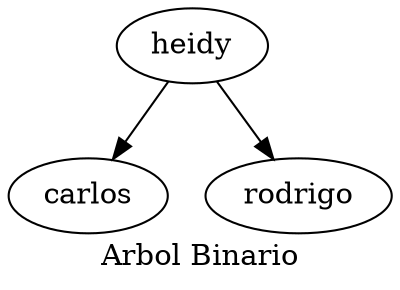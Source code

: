 digraph arbol
{
rankdir=TB;
nodoheidy[ label = "heidy"]; 
nodoheidy->nodocarlos
nodocarlos[ label = "carlos"]; 
nodoheidy->nodorodrigo
nodorodrigo[ label = "rodrigo"]; 
label = " Arbol Binario " 
}
